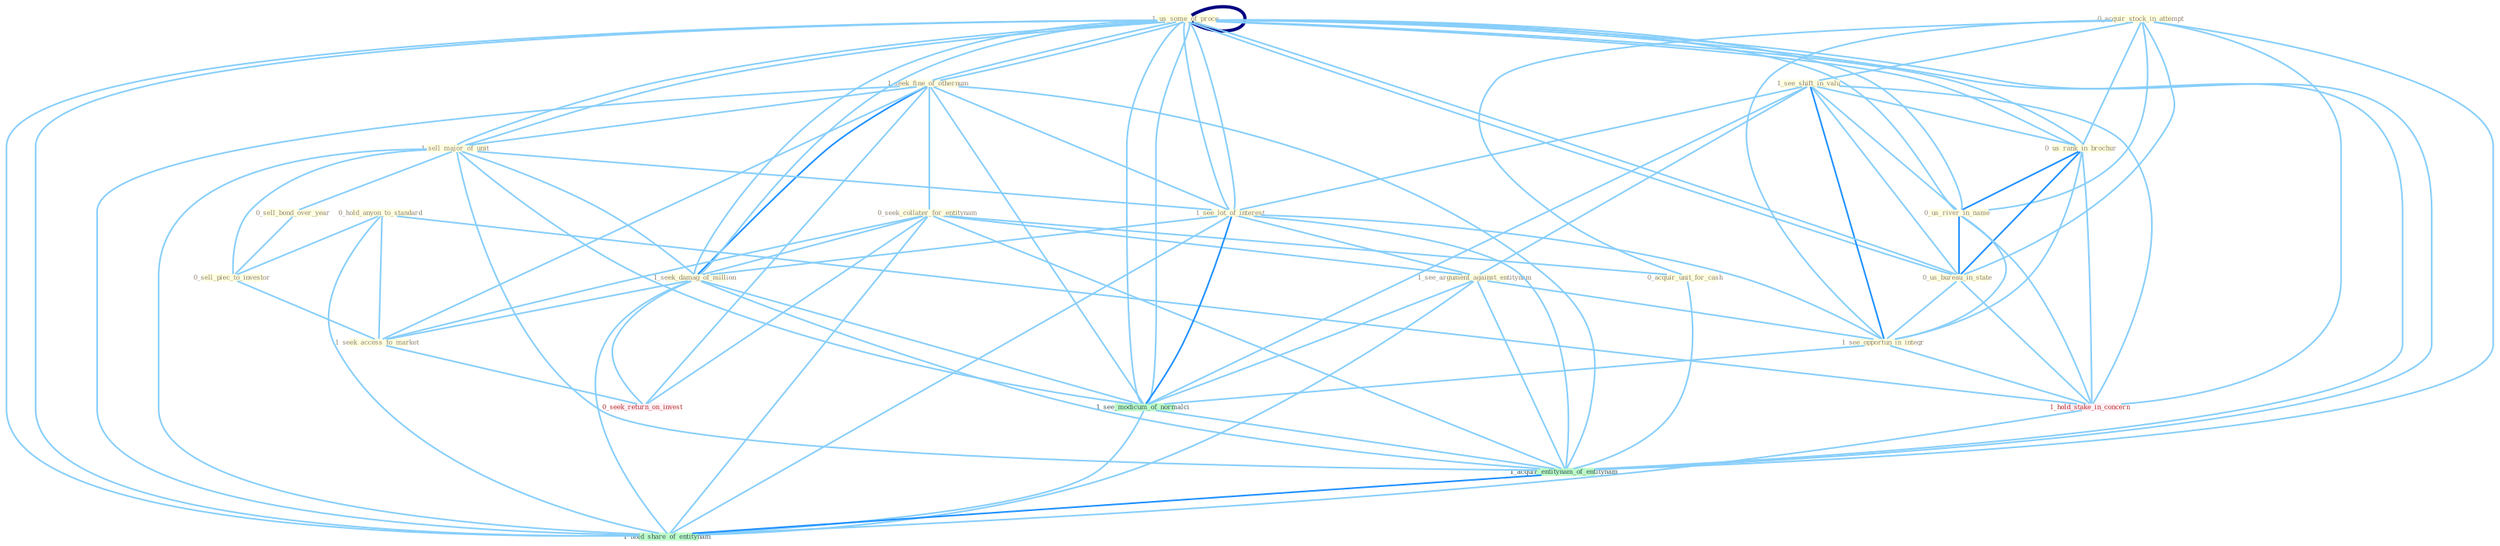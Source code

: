 Graph G{ 
    node
    [shape=polygon,style=filled,width=.5,height=.06,color="#BDFCC9",fixedsize=true,fontsize=4,
    fontcolor="#2f4f4f"];
    {node
    [color="#ffffe0", fontcolor="#8b7d6b"] "1_us_some_of_proce " "1_seek_fine_of_othernum " "0_hold_anyon_to_standard " "0_acquir_stock_in_attempt " "0_seek_collater_for_entitynam " "1_see_shift_in_valu " "1_sell_major_of_unit " "0_sell_bond_over_year " "0_us_rank_in_brochur " "1_see_lot_of_interest " "0_us_river_in_name " "1_see_argument_against_entitynam " "1_seek_damag_of_million " "0_acquir_unit_for_cash " "0_us_bureau_in_state " "1_see_opportun_in_integr " "1_us_some_of_proce " "0_sell_piec_to_investor " "1_seek_access_to_market "}
{node [color="#fff0f5", fontcolor="#b22222"] "1_hold_stake_in_concern " "0_seek_return_on_invest "}
edge [color="#B0E2FF"];

	"1_us_some_of_proce " -- "1_seek_fine_of_othernum " [w="1", color="#87cefa" ];
	"1_us_some_of_proce " -- "1_sell_major_of_unit " [w="1", color="#87cefa" ];
	"1_us_some_of_proce " -- "0_us_rank_in_brochur " [w="1", color="#87cefa" ];
	"1_us_some_of_proce " -- "1_see_lot_of_interest " [w="1", color="#87cefa" ];
	"1_us_some_of_proce " -- "0_us_river_in_name " [w="1", color="#87cefa" ];
	"1_us_some_of_proce " -- "1_seek_damag_of_million " [w="1", color="#87cefa" ];
	"1_us_some_of_proce " -- "0_us_bureau_in_state " [w="1", color="#87cefa" ];
	"1_us_some_of_proce " -- "1_us_some_of_proce " [w="4", style=bold, color="#000080", len=0.4];
	"1_us_some_of_proce " -- "1_see_modicum_of_normalci " [w="1", color="#87cefa" ];
	"1_us_some_of_proce " -- "1_acquir_entitynam_of_entitynam " [w="1", color="#87cefa" ];
	"1_us_some_of_proce " -- "1_hold_share_of_entitynam " [w="1", color="#87cefa" ];
	"1_seek_fine_of_othernum " -- "0_seek_collater_for_entitynam " [w="1", color="#87cefa" ];
	"1_seek_fine_of_othernum " -- "1_sell_major_of_unit " [w="1", color="#87cefa" ];
	"1_seek_fine_of_othernum " -- "1_see_lot_of_interest " [w="1", color="#87cefa" ];
	"1_seek_fine_of_othernum " -- "1_seek_damag_of_million " [w="2", color="#1e90ff" , len=0.8];
	"1_seek_fine_of_othernum " -- "1_us_some_of_proce " [w="1", color="#87cefa" ];
	"1_seek_fine_of_othernum " -- "1_seek_access_to_market " [w="1", color="#87cefa" ];
	"1_seek_fine_of_othernum " -- "0_seek_return_on_invest " [w="1", color="#87cefa" ];
	"1_seek_fine_of_othernum " -- "1_see_modicum_of_normalci " [w="1", color="#87cefa" ];
	"1_seek_fine_of_othernum " -- "1_acquir_entitynam_of_entitynam " [w="1", color="#87cefa" ];
	"1_seek_fine_of_othernum " -- "1_hold_share_of_entitynam " [w="1", color="#87cefa" ];
	"0_hold_anyon_to_standard " -- "0_sell_piec_to_investor " [w="1", color="#87cefa" ];
	"0_hold_anyon_to_standard " -- "1_seek_access_to_market " [w="1", color="#87cefa" ];
	"0_hold_anyon_to_standard " -- "1_hold_stake_in_concern " [w="1", color="#87cefa" ];
	"0_hold_anyon_to_standard " -- "1_hold_share_of_entitynam " [w="1", color="#87cefa" ];
	"0_acquir_stock_in_attempt " -- "1_see_shift_in_valu " [w="1", color="#87cefa" ];
	"0_acquir_stock_in_attempt " -- "0_us_rank_in_brochur " [w="1", color="#87cefa" ];
	"0_acquir_stock_in_attempt " -- "0_us_river_in_name " [w="1", color="#87cefa" ];
	"0_acquir_stock_in_attempt " -- "0_acquir_unit_for_cash " [w="1", color="#87cefa" ];
	"0_acquir_stock_in_attempt " -- "0_us_bureau_in_state " [w="1", color="#87cefa" ];
	"0_acquir_stock_in_attempt " -- "1_see_opportun_in_integr " [w="1", color="#87cefa" ];
	"0_acquir_stock_in_attempt " -- "1_hold_stake_in_concern " [w="1", color="#87cefa" ];
	"0_acquir_stock_in_attempt " -- "1_acquir_entitynam_of_entitynam " [w="1", color="#87cefa" ];
	"0_seek_collater_for_entitynam " -- "1_see_argument_against_entitynam " [w="1", color="#87cefa" ];
	"0_seek_collater_for_entitynam " -- "1_seek_damag_of_million " [w="1", color="#87cefa" ];
	"0_seek_collater_for_entitynam " -- "0_acquir_unit_for_cash " [w="1", color="#87cefa" ];
	"0_seek_collater_for_entitynam " -- "1_seek_access_to_market " [w="1", color="#87cefa" ];
	"0_seek_collater_for_entitynam " -- "0_seek_return_on_invest " [w="1", color="#87cefa" ];
	"0_seek_collater_for_entitynam " -- "1_acquir_entitynam_of_entitynam " [w="1", color="#87cefa" ];
	"0_seek_collater_for_entitynam " -- "1_hold_share_of_entitynam " [w="1", color="#87cefa" ];
	"1_see_shift_in_valu " -- "0_us_rank_in_brochur " [w="1", color="#87cefa" ];
	"1_see_shift_in_valu " -- "1_see_lot_of_interest " [w="1", color="#87cefa" ];
	"1_see_shift_in_valu " -- "0_us_river_in_name " [w="1", color="#87cefa" ];
	"1_see_shift_in_valu " -- "1_see_argument_against_entitynam " [w="1", color="#87cefa" ];
	"1_see_shift_in_valu " -- "0_us_bureau_in_state " [w="1", color="#87cefa" ];
	"1_see_shift_in_valu " -- "1_see_opportun_in_integr " [w="2", color="#1e90ff" , len=0.8];
	"1_see_shift_in_valu " -- "1_hold_stake_in_concern " [w="1", color="#87cefa" ];
	"1_see_shift_in_valu " -- "1_see_modicum_of_normalci " [w="1", color="#87cefa" ];
	"1_sell_major_of_unit " -- "0_sell_bond_over_year " [w="1", color="#87cefa" ];
	"1_sell_major_of_unit " -- "1_see_lot_of_interest " [w="1", color="#87cefa" ];
	"1_sell_major_of_unit " -- "1_seek_damag_of_million " [w="1", color="#87cefa" ];
	"1_sell_major_of_unit " -- "1_us_some_of_proce " [w="1", color="#87cefa" ];
	"1_sell_major_of_unit " -- "0_sell_piec_to_investor " [w="1", color="#87cefa" ];
	"1_sell_major_of_unit " -- "1_see_modicum_of_normalci " [w="1", color="#87cefa" ];
	"1_sell_major_of_unit " -- "1_acquir_entitynam_of_entitynam " [w="1", color="#87cefa" ];
	"1_sell_major_of_unit " -- "1_hold_share_of_entitynam " [w="1", color="#87cefa" ];
	"0_sell_bond_over_year " -- "0_sell_piec_to_investor " [w="1", color="#87cefa" ];
	"0_us_rank_in_brochur " -- "0_us_river_in_name " [w="2", color="#1e90ff" , len=0.8];
	"0_us_rank_in_brochur " -- "0_us_bureau_in_state " [w="2", color="#1e90ff" , len=0.8];
	"0_us_rank_in_brochur " -- "1_see_opportun_in_integr " [w="1", color="#87cefa" ];
	"0_us_rank_in_brochur " -- "1_us_some_of_proce " [w="1", color="#87cefa" ];
	"0_us_rank_in_brochur " -- "1_hold_stake_in_concern " [w="1", color="#87cefa" ];
	"1_see_lot_of_interest " -- "1_see_argument_against_entitynam " [w="1", color="#87cefa" ];
	"1_see_lot_of_interest " -- "1_seek_damag_of_million " [w="1", color="#87cefa" ];
	"1_see_lot_of_interest " -- "1_see_opportun_in_integr " [w="1", color="#87cefa" ];
	"1_see_lot_of_interest " -- "1_us_some_of_proce " [w="1", color="#87cefa" ];
	"1_see_lot_of_interest " -- "1_see_modicum_of_normalci " [w="2", color="#1e90ff" , len=0.8];
	"1_see_lot_of_interest " -- "1_acquir_entitynam_of_entitynam " [w="1", color="#87cefa" ];
	"1_see_lot_of_interest " -- "1_hold_share_of_entitynam " [w="1", color="#87cefa" ];
	"0_us_river_in_name " -- "0_us_bureau_in_state " [w="2", color="#1e90ff" , len=0.8];
	"0_us_river_in_name " -- "1_see_opportun_in_integr " [w="1", color="#87cefa" ];
	"0_us_river_in_name " -- "1_us_some_of_proce " [w="1", color="#87cefa" ];
	"0_us_river_in_name " -- "1_hold_stake_in_concern " [w="1", color="#87cefa" ];
	"1_see_argument_against_entitynam " -- "1_see_opportun_in_integr " [w="1", color="#87cefa" ];
	"1_see_argument_against_entitynam " -- "1_see_modicum_of_normalci " [w="1", color="#87cefa" ];
	"1_see_argument_against_entitynam " -- "1_acquir_entitynam_of_entitynam " [w="1", color="#87cefa" ];
	"1_see_argument_against_entitynam " -- "1_hold_share_of_entitynam " [w="1", color="#87cefa" ];
	"1_seek_damag_of_million " -- "1_us_some_of_proce " [w="1", color="#87cefa" ];
	"1_seek_damag_of_million " -- "1_seek_access_to_market " [w="1", color="#87cefa" ];
	"1_seek_damag_of_million " -- "0_seek_return_on_invest " [w="1", color="#87cefa" ];
	"1_seek_damag_of_million " -- "1_see_modicum_of_normalci " [w="1", color="#87cefa" ];
	"1_seek_damag_of_million " -- "1_acquir_entitynam_of_entitynam " [w="1", color="#87cefa" ];
	"1_seek_damag_of_million " -- "1_hold_share_of_entitynam " [w="1", color="#87cefa" ];
	"0_acquir_unit_for_cash " -- "1_acquir_entitynam_of_entitynam " [w="1", color="#87cefa" ];
	"0_us_bureau_in_state " -- "1_see_opportun_in_integr " [w="1", color="#87cefa" ];
	"0_us_bureau_in_state " -- "1_us_some_of_proce " [w="1", color="#87cefa" ];
	"0_us_bureau_in_state " -- "1_hold_stake_in_concern " [w="1", color="#87cefa" ];
	"1_see_opportun_in_integr " -- "1_hold_stake_in_concern " [w="1", color="#87cefa" ];
	"1_see_opportun_in_integr " -- "1_see_modicum_of_normalci " [w="1", color="#87cefa" ];
	"1_us_some_of_proce " -- "1_see_modicum_of_normalci " [w="1", color="#87cefa" ];
	"1_us_some_of_proce " -- "1_acquir_entitynam_of_entitynam " [w="1", color="#87cefa" ];
	"1_us_some_of_proce " -- "1_hold_share_of_entitynam " [w="1", color="#87cefa" ];
	"0_sell_piec_to_investor " -- "1_seek_access_to_market " [w="1", color="#87cefa" ];
	"1_seek_access_to_market " -- "0_seek_return_on_invest " [w="1", color="#87cefa" ];
	"1_hold_stake_in_concern " -- "1_hold_share_of_entitynam " [w="1", color="#87cefa" ];
	"1_see_modicum_of_normalci " -- "1_acquir_entitynam_of_entitynam " [w="1", color="#87cefa" ];
	"1_see_modicum_of_normalci " -- "1_hold_share_of_entitynam " [w="1", color="#87cefa" ];
	"1_acquir_entitynam_of_entitynam " -- "1_hold_share_of_entitynam " [w="2", color="#1e90ff" , len=0.8];
}